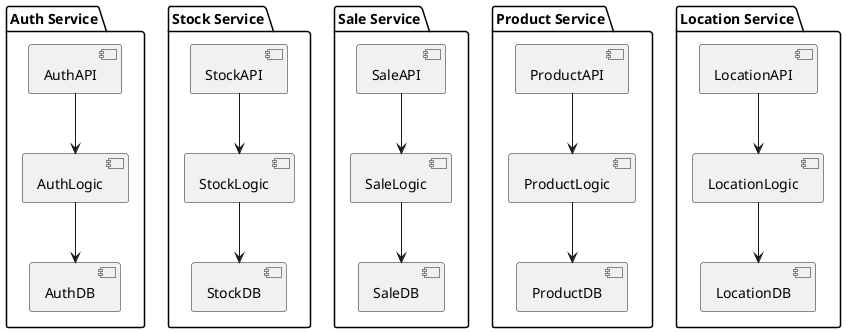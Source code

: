 @startuml log
package "Auth Service" {
    [AuthAPI] --> [AuthLogic]
    [AuthLogic] --> [AuthDB] <<SQLite>>
}

package "Stock Service" {
    [StockAPI] --> [StockLogic]
    [StockLogic] --> [StockDB] <<SQLite>>
}

package "Sale Service" {
    [SaleAPI] --> [SaleLogic]
    [SaleLogic] --> [SaleDB] <<SQLite>>
}

package "Product Service" {
    [ProductAPI] --> [ProductLogic]
    [ProductLogic] --> [ProductDB] <<SQLite>>
}

package "Location Service" {
    [LocationAPI] --> [LocationLogic]
    [LocationLogic] --> [LocationDB] <<SQLite>>
}
@enduml